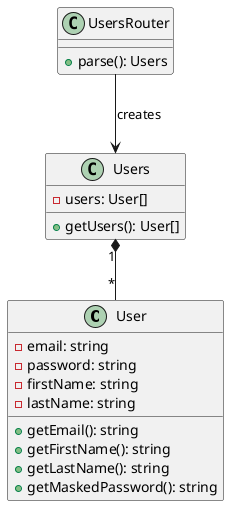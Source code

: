 @startuml UserSystem

class User {
  - email: string
  - password: string
  - firstName: string
  - lastName: string
  + getEmail(): string
  + getFirstName(): string
  + getLastName(): string
  + getMaskedPassword(): string
}

class Users {
  - users: User[]
  + getUsers(): User[]
}

class UsersRouter {
  + parse(): Users
}

Users "1" *-- "*" User
UsersRouter --> Users : creates

@enduml